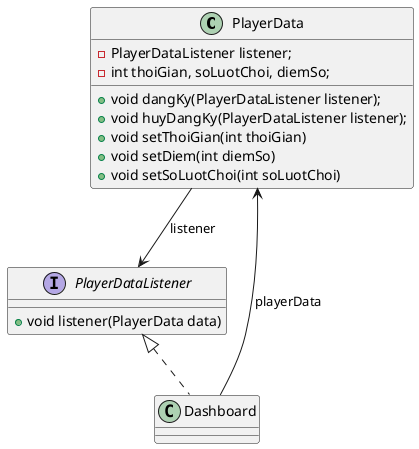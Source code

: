@startuml
'https://plantuml.com/class-diagram

class PlayerData{
    - PlayerDataListener listener;
    - int thoiGian, soLuotChoi, diemSo;
    + void dangKy(PlayerDataListener listener);
    + void huyDangKy(PlayerDataListener listener);
    + void setThoiGian(int thoiGian)
    + void setDiem(int diemSo)
    + void setSoLuotChoi(int soLuotChoi)
}

class Dashboard

interface PlayerDataListener{
    + void listener(PlayerData data)
}

PlayerDataListener <|.. Dashboard
PlayerData --> PlayerDataListener: listener
Dashboard --> PlayerData : playerData

@enduml